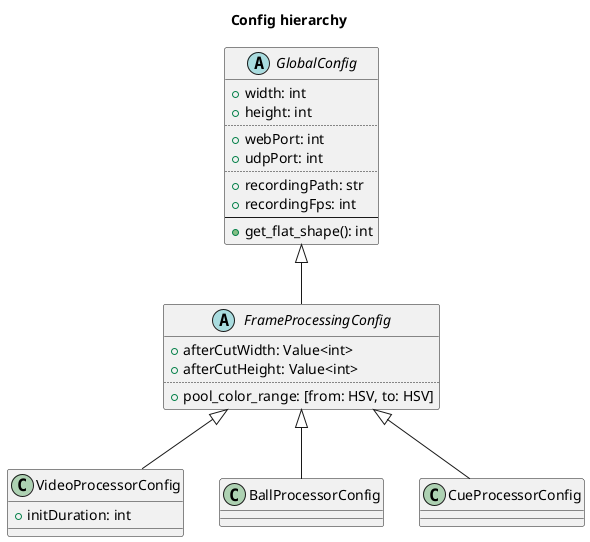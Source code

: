 @startuml config
title Config hierarchy
abstract class GlobalConfig {
    + width: int
    + height: int
    ..
    + webPort: int
    + udpPort: int
    ..
    + recordingPath: str 
    + recordingFps: int
    --
    + get_flat_shape(): int
}


abstract class FrameProcessingConfig{
    + afterCutWidth: Value<int>
    + afterCutHeight: Value<int>
    ..
    + pool_color_range: [from: HSV, to: HSV]
}

class VideoProcessorConfig{
    + initDuration: int
}

class BallProcessorConfig{

}

class CueProcessorConfig{

}

GlobalConfig <|-- FrameProcessingConfig
FrameProcessingConfig <|-- VideoProcessorConfig
FrameProcessingConfig <|-- BallProcessorConfig
FrameProcessingConfig <|-- CueProcessorConfig

@enduml